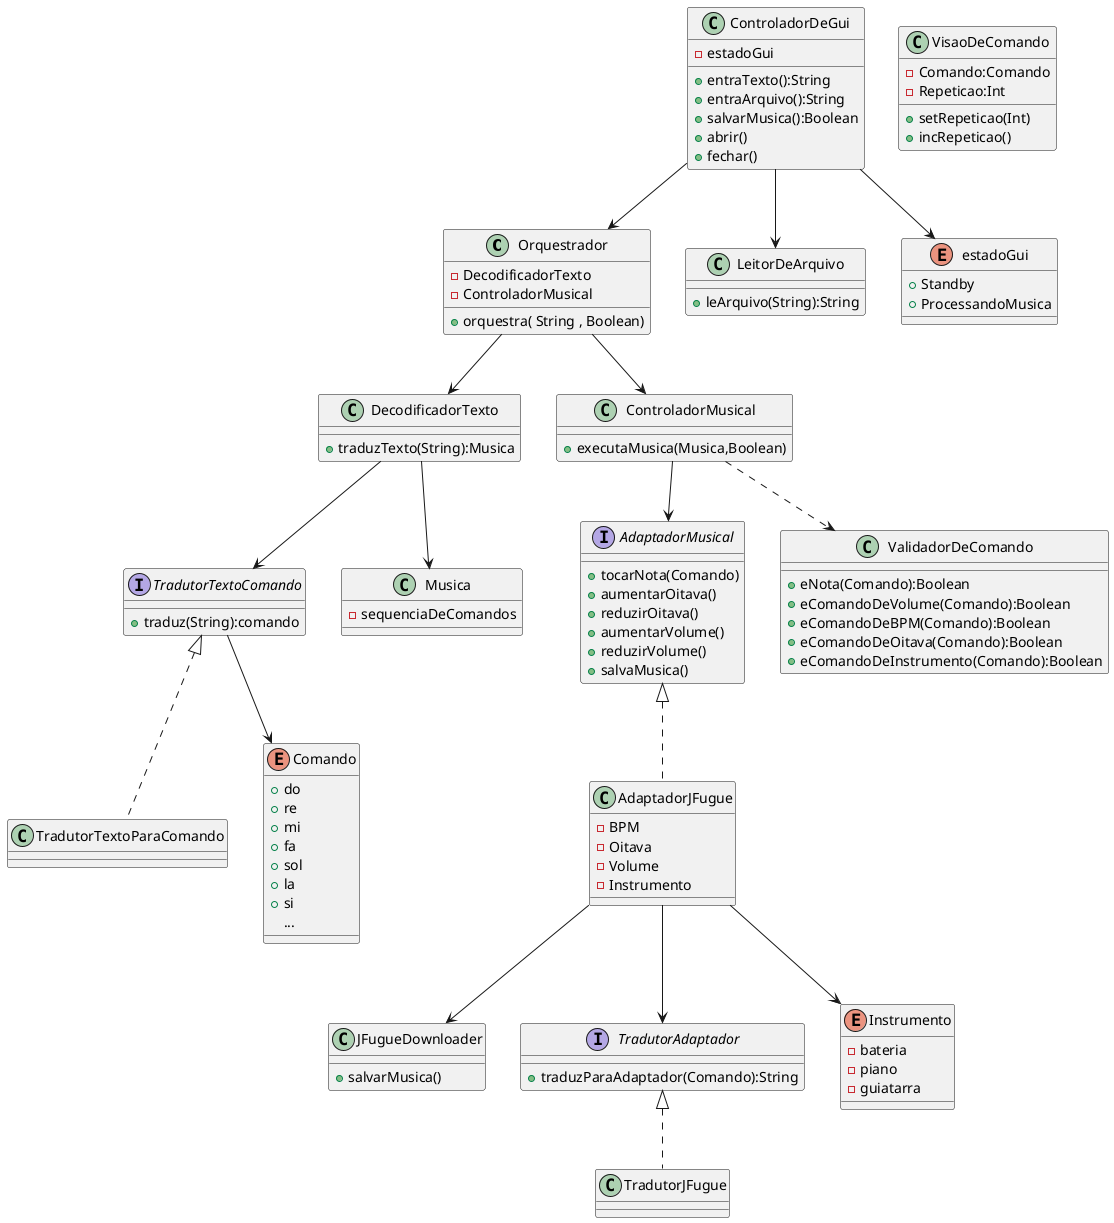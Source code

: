 @startuml classes

class Orquestrador{
    - DecodificadorTexto
    - ControladorMusical
    + orquestra( String , Boolean)
}

class ControladorDeGui{
    - estadoGui
    + entraTexto():String
    + entraArquivo():String
    + salvarMusica():Boolean
    + abrir()
    + fechar()
}

class LeitorDeArquivo{
    + leArquivo(String):String
}

enum estadoGui{
    + Standby
    + ProcessandoMusica
}

class DecodificadorTexto{
    + traduzTexto(String):Musica
}

interface TradutorTextoComando{
    + traduz(String):comando
}

class TradutorTextoParaComando implements TradutorTextoComando{}

class ControladorMusical{
    + executaMusica(Musica,Boolean)
}

interface AdaptadorMusical{
    + tocarNota(Comando)
    + aumentarOitava()
    + reduzirOitava()
    + aumentarVolume()
    + reduzirVolume()
    + salvaMusica()
}

class AdaptadorJFugue implements AdaptadorMusical{
    - BPM
    - Oitava
    - Volume
    - Instrumento
}

class JFugueDownloader{
    + salvarMusica()
}

interface TradutorAdaptador{
    + traduzParaAdaptador(Comando):String
}

class TradutorJFugue implements TradutorAdaptador{

}

enum Instrumento{
    - bateria
    - piano
    - guiatarra
}

class VisaoDeComando{
    - Comando:Comando
    - Repeticao:Int
    + setRepeticao(Int)
    + incRepeticao()
}

enum Comando{
    + do
    + re
    + mi
    + fa
    + sol
    + la
    + si
    ...
}

class Musica{
    - sequenciaDeComandos
}

class ValidadorDeComando{
    + eNota(Comando):Boolean
    + eComandoDeVolume(Comando):Boolean
    + eComandoDeBPM(Comando):Boolean
    + eComandoDeOitava(Comando):Boolean
    + eComandoDeInstrumento(Comando):Boolean
}


ControladorDeGui --> Orquestrador
ControladorDeGui --> LeitorDeArquivo
AdaptadorJFugue --> JFugueDownloader
Orquestrador --> ControladorMusical
Orquestrador --> DecodificadorTexto
DecodificadorTexto --> TradutorTextoComando
DecodificadorTexto --> Musica
ControladorMusical --> AdaptadorMusical
ControladorMusical ..> ValidadorDeComando
TradutorTextoComando --> Comando
ControladorDeGui --> estadoGui
AdaptadorJFugue --> Instrumento
AdaptadorJFugue --> TradutorAdaptador


@enduml